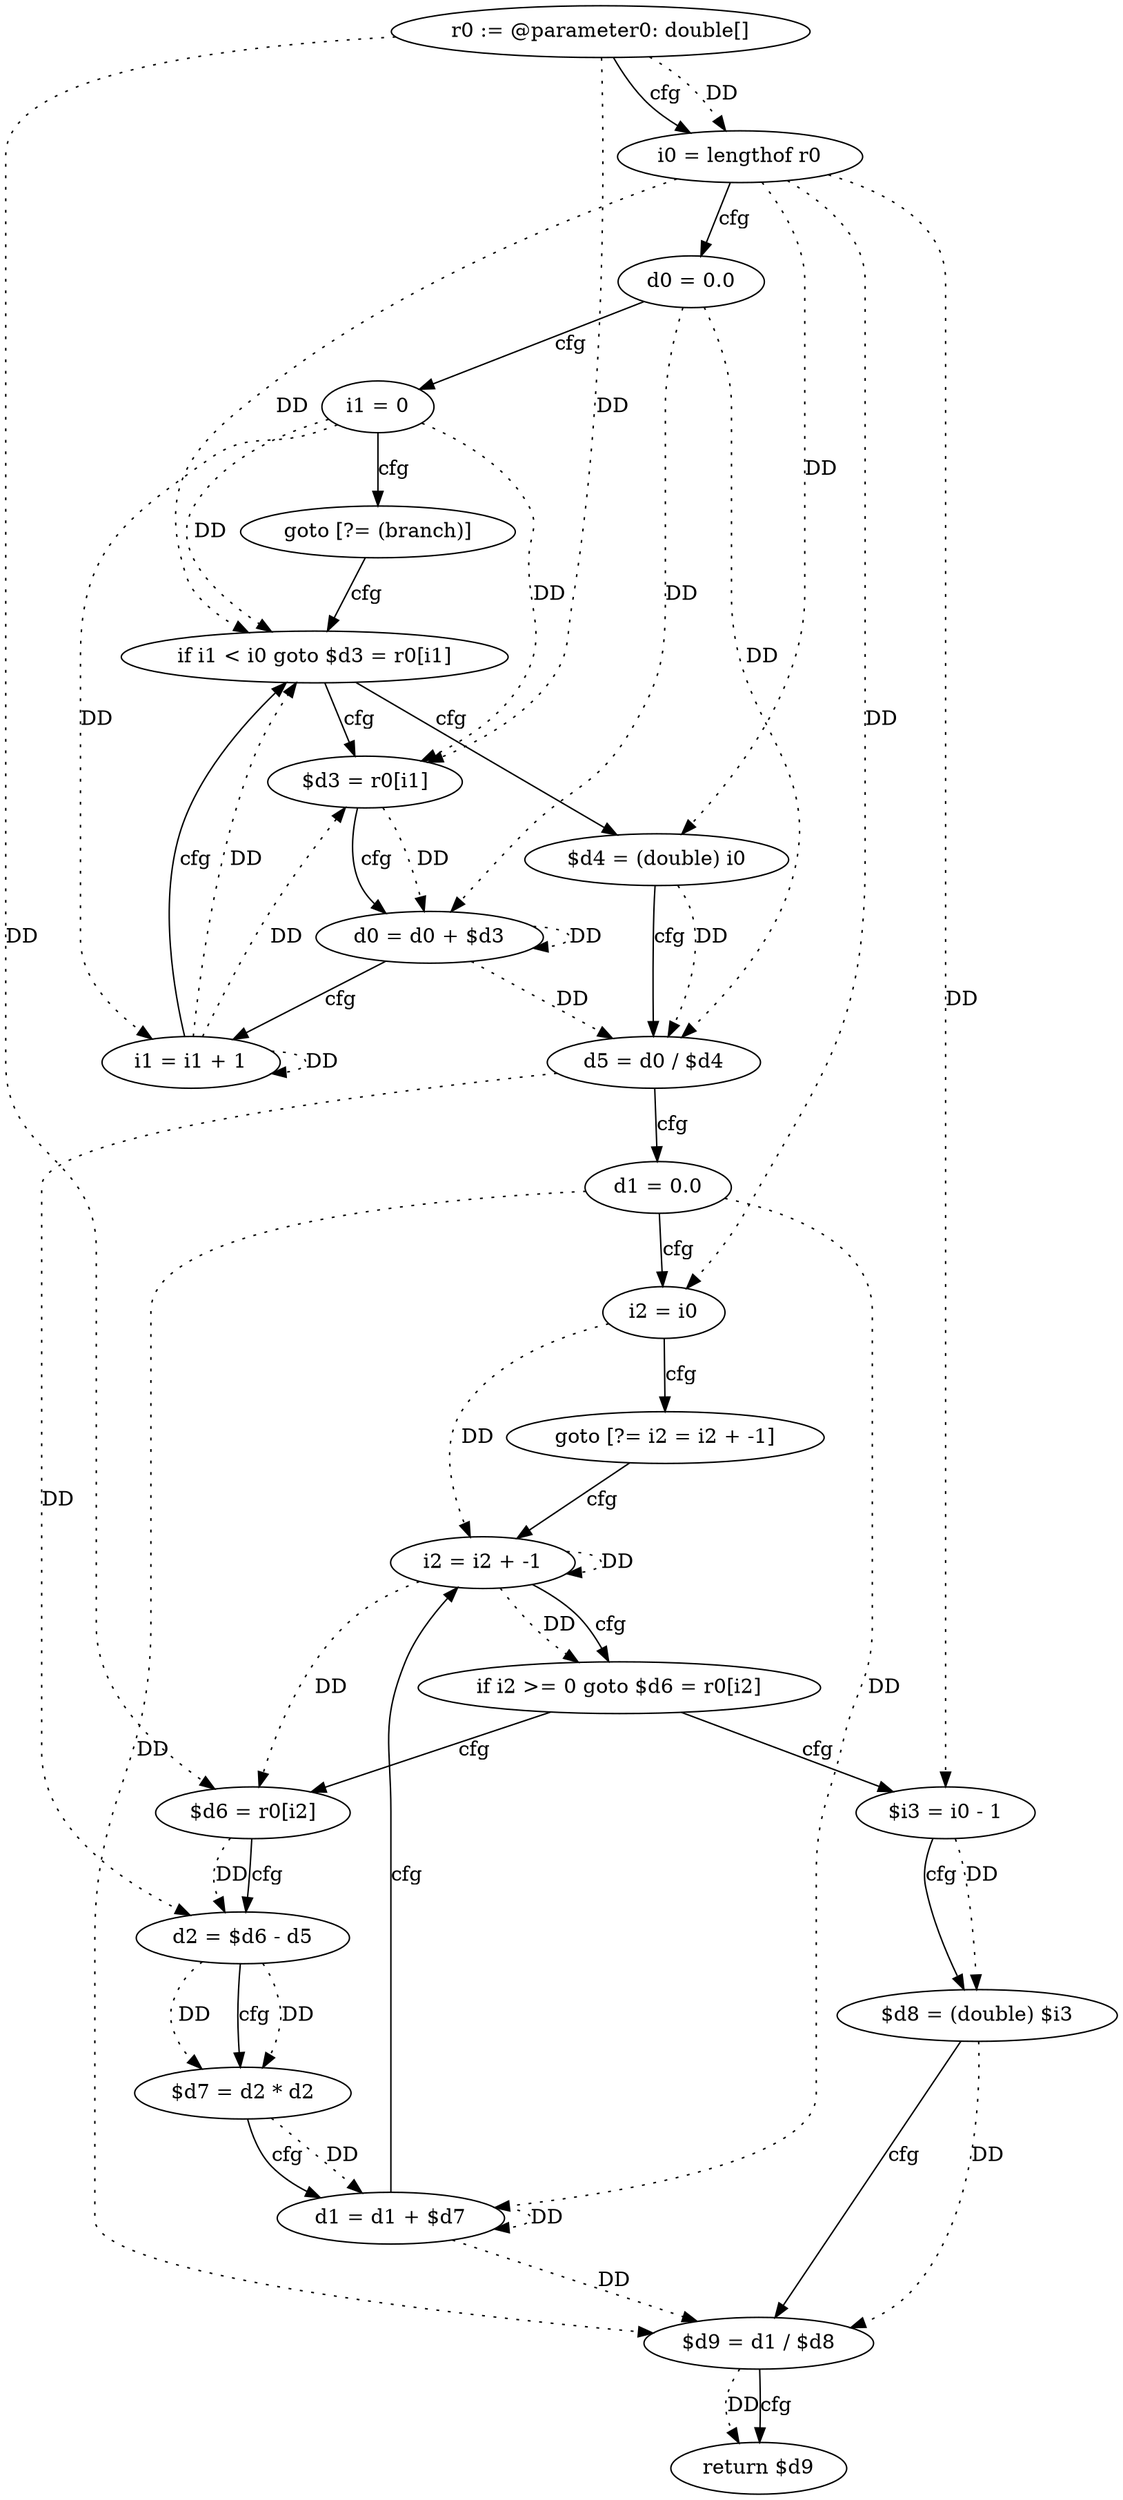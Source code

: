 digraph "sampleVariance" {
    "0" [label="r0 := @parameter0: double[]",];
    "1" [label="i0 = lengthof r0",];
    "2" [label="d0 = 0.0",];
    "3" [label="i1 = 0",];
    "4" [label="goto [?= (branch)]",];
    "5" [label="$d3 = r0[i1]",];
    "6" [label="d0 = d0 + $d3",];
    "7" [label="i1 = i1 + 1",];
    "8" [label="if i1 < i0 goto $d3 = r0[i1]",];
    "9" [label="$d4 = (double) i0",];
    "10" [label="d5 = d0 / $d4",];
    "11" [label="d1 = 0.0",];
    "12" [label="i2 = i0",];
    "13" [label="goto [?= i2 = i2 + -1]",];
    "14" [label="$d6 = r0[i2]",];
    "15" [label="d2 = $d6 - d5",];
    "16" [label="$d7 = d2 * d2",];
    "17" [label="d1 = d1 + $d7",];
    "18" [label="i2 = i2 + -1",];
    "19" [label="if i2 >= 0 goto $d6 = r0[i2]",];
    "20" [label="$i3 = i0 - 1",];
    "21" [label="$d8 = (double) $i3",];
    "22" [label="$d9 = d1 / $d8",];
    "23" [label="return $d9",];
    "0"->"1" [label="DD",style=dotted,];
    "0"->"5" [label="DD",style=dotted,];
    "0"->"14" [label="DD",style=dotted,];
    "1"->"8" [label="DD",style=dotted,];
    "1"->"9" [label="DD",style=dotted,];
    "1"->"12" [label="DD",style=dotted,];
    "1"->"20" [label="DD",style=dotted,];
    "2"->"6" [label="DD",style=dotted,];
    "2"->"10" [label="DD",style=dotted,];
    "3"->"5" [label="DD",style=dotted,];
    "3"->"7" [label="DD",style=dotted,];
    "3"->"8" [label="DD",style=dotted,];
    "5"->"6" [label="DD",style=dotted,];
    "6"->"6" [label="DD",style=dotted,];
    "6"->"10" [label="DD",style=dotted,];
    "7"->"5" [label="DD",style=dotted,];
    "7"->"7" [label="DD",style=dotted,];
    "7"->"8" [label="DD",style=dotted,];
    "9"->"10" [label="DD",style=dotted,];
    "10"->"15" [label="DD",style=dotted,];
    "11"->"17" [label="DD",style=dotted,];
    "11"->"22" [label="DD",style=dotted,];
    "12"->"18" [label="DD",style=dotted,];
    "14"->"15" [label="DD",style=dotted,];
    "15"->"16" [label="DD",style=dotted,];
    "15"->"16" [label="DD",style=dotted,];
    "16"->"17" [label="DD",style=dotted,];
    "17"->"17" [label="DD",style=dotted,];
    "17"->"22" [label="DD",style=dotted,];
    "18"->"14" [label="DD",style=dotted,];
    "18"->"18" [label="DD",style=dotted,];
    "18"->"19" [label="DD",style=dotted,];
    "20"->"21" [label="DD",style=dotted,];
    "21"->"22" [label="DD",style=dotted,];
    "22"->"23" [label="DD",style=dotted,];
    "0"->"1" [label="cfg",];
    "1"->"2" [label="cfg",];
    "2"->"3" [label="cfg",];
    "3"->"4" [label="cfg",];
    "4"->"8" [label="cfg",];
    "5"->"6" [label="cfg",];
    "6"->"7" [label="cfg",];
    "7"->"8" [label="cfg",];
    "8"->"9" [label="cfg",];
    "8"->"5" [label="cfg",];
    "9"->"10" [label="cfg",];
    "10"->"11" [label="cfg",];
    "11"->"12" [label="cfg",];
    "12"->"13" [label="cfg",];
    "13"->"18" [label="cfg",];
    "14"->"15" [label="cfg",];
    "15"->"16" [label="cfg",];
    "16"->"17" [label="cfg",];
    "17"->"18" [label="cfg",];
    "18"->"19" [label="cfg",];
    "19"->"20" [label="cfg",];
    "19"->"14" [label="cfg",];
    "20"->"21" [label="cfg",];
    "21"->"22" [label="cfg",];
    "22"->"23" [label="cfg",];
}
